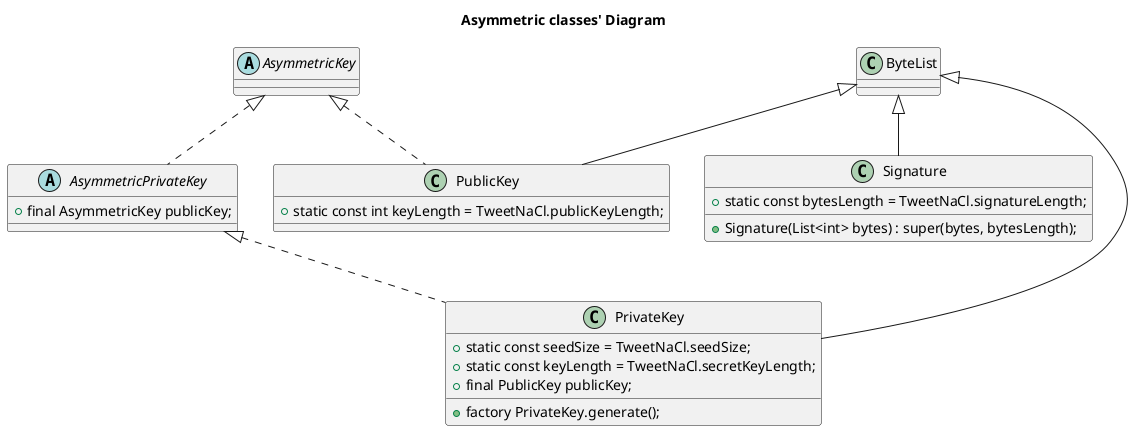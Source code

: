 @startuml

title Asymmetric classes' Diagram

abstract class AsymmetricKey 

abstract class AsymmetricPrivateKey implements AsymmetricKey {
  + final AsymmetricKey publicKey;
}

class Signature extends ByteList {
  + Signature(List<int> bytes) : super(bytes, bytesLength);
  + static const bytesLength = TweetNaCl.signatureLength;
}

class PublicKey extends ByteList implements AsymmetricKey {
  + static const int keyLength = TweetNaCl.publicKeyLength;
}

class PrivateKey extends ByteList implements AsymmetricPrivateKey {

  + factory PrivateKey.generate();

  + static const seedSize = TweetNaCl.seedSize;
  + static const keyLength = TweetNaCl.secretKeyLength;
  + final PublicKey publicKey;
}

@enduml